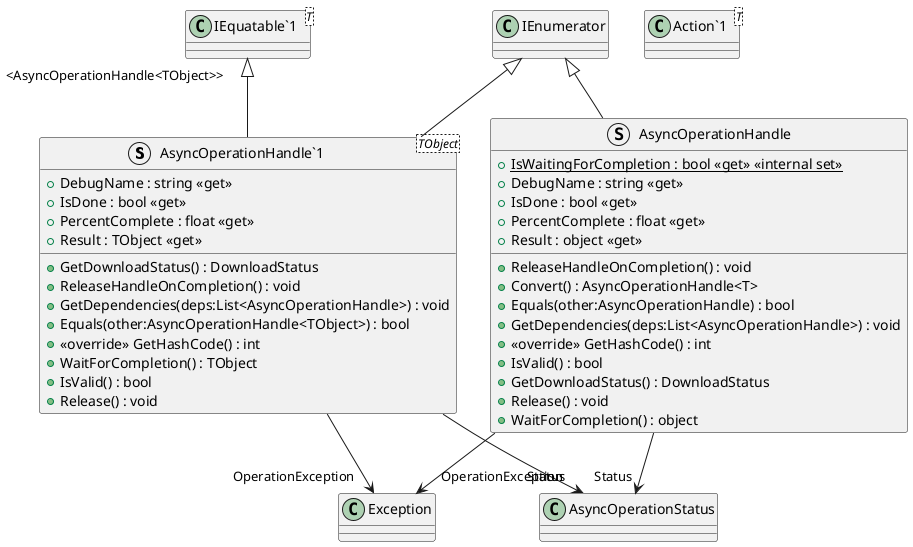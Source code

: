 @startuml
struct "AsyncOperationHandle`1"<TObject> {
    + GetDownloadStatus() : DownloadStatus
    + ReleaseHandleOnCompletion() : void
    + DebugName : string <<get>>
    + GetDependencies(deps:List<AsyncOperationHandle>) : void
    + Equals(other:AsyncOperationHandle<TObject>) : bool
    + <<override>> GetHashCode() : int
    + WaitForCompletion() : TObject
    + IsDone : bool <<get>>
    + IsValid() : bool
    + PercentComplete : float <<get>>
    + Release() : void
    + Result : TObject <<get>>
}
struct AsyncOperationHandle {
    + {static} IsWaitingForCompletion : bool <<get>> <<internal set>>
    + ReleaseHandleOnCompletion() : void
    + Convert() : AsyncOperationHandle<T>
    + Equals(other:AsyncOperationHandle) : bool
    + DebugName : string <<get>>
    + GetDependencies(deps:List<AsyncOperationHandle>) : void
    + <<override>> GetHashCode() : int
    + IsDone : bool <<get>>
    + IsValid() : bool
    + PercentComplete : float <<get>>
    + GetDownloadStatus() : DownloadStatus
    + Release() : void
    + Result : object <<get>>
    + WaitForCompletion() : object
}
class "IEquatable`1"<T> {
}
class "Action`1"<T> {
}
IEnumerator <|-- "AsyncOperationHandle`1"
"IEquatable`1" "<AsyncOperationHandle<TObject>>" <|-- "AsyncOperationHandle`1"
"AsyncOperationHandle`1" --> "OperationException" Exception
"AsyncOperationHandle`1" --> "Status" AsyncOperationStatus
IEnumerator <|-- AsyncOperationHandle
AsyncOperationHandle --> "OperationException" Exception
AsyncOperationHandle --> "Status" AsyncOperationStatus
@enduml
